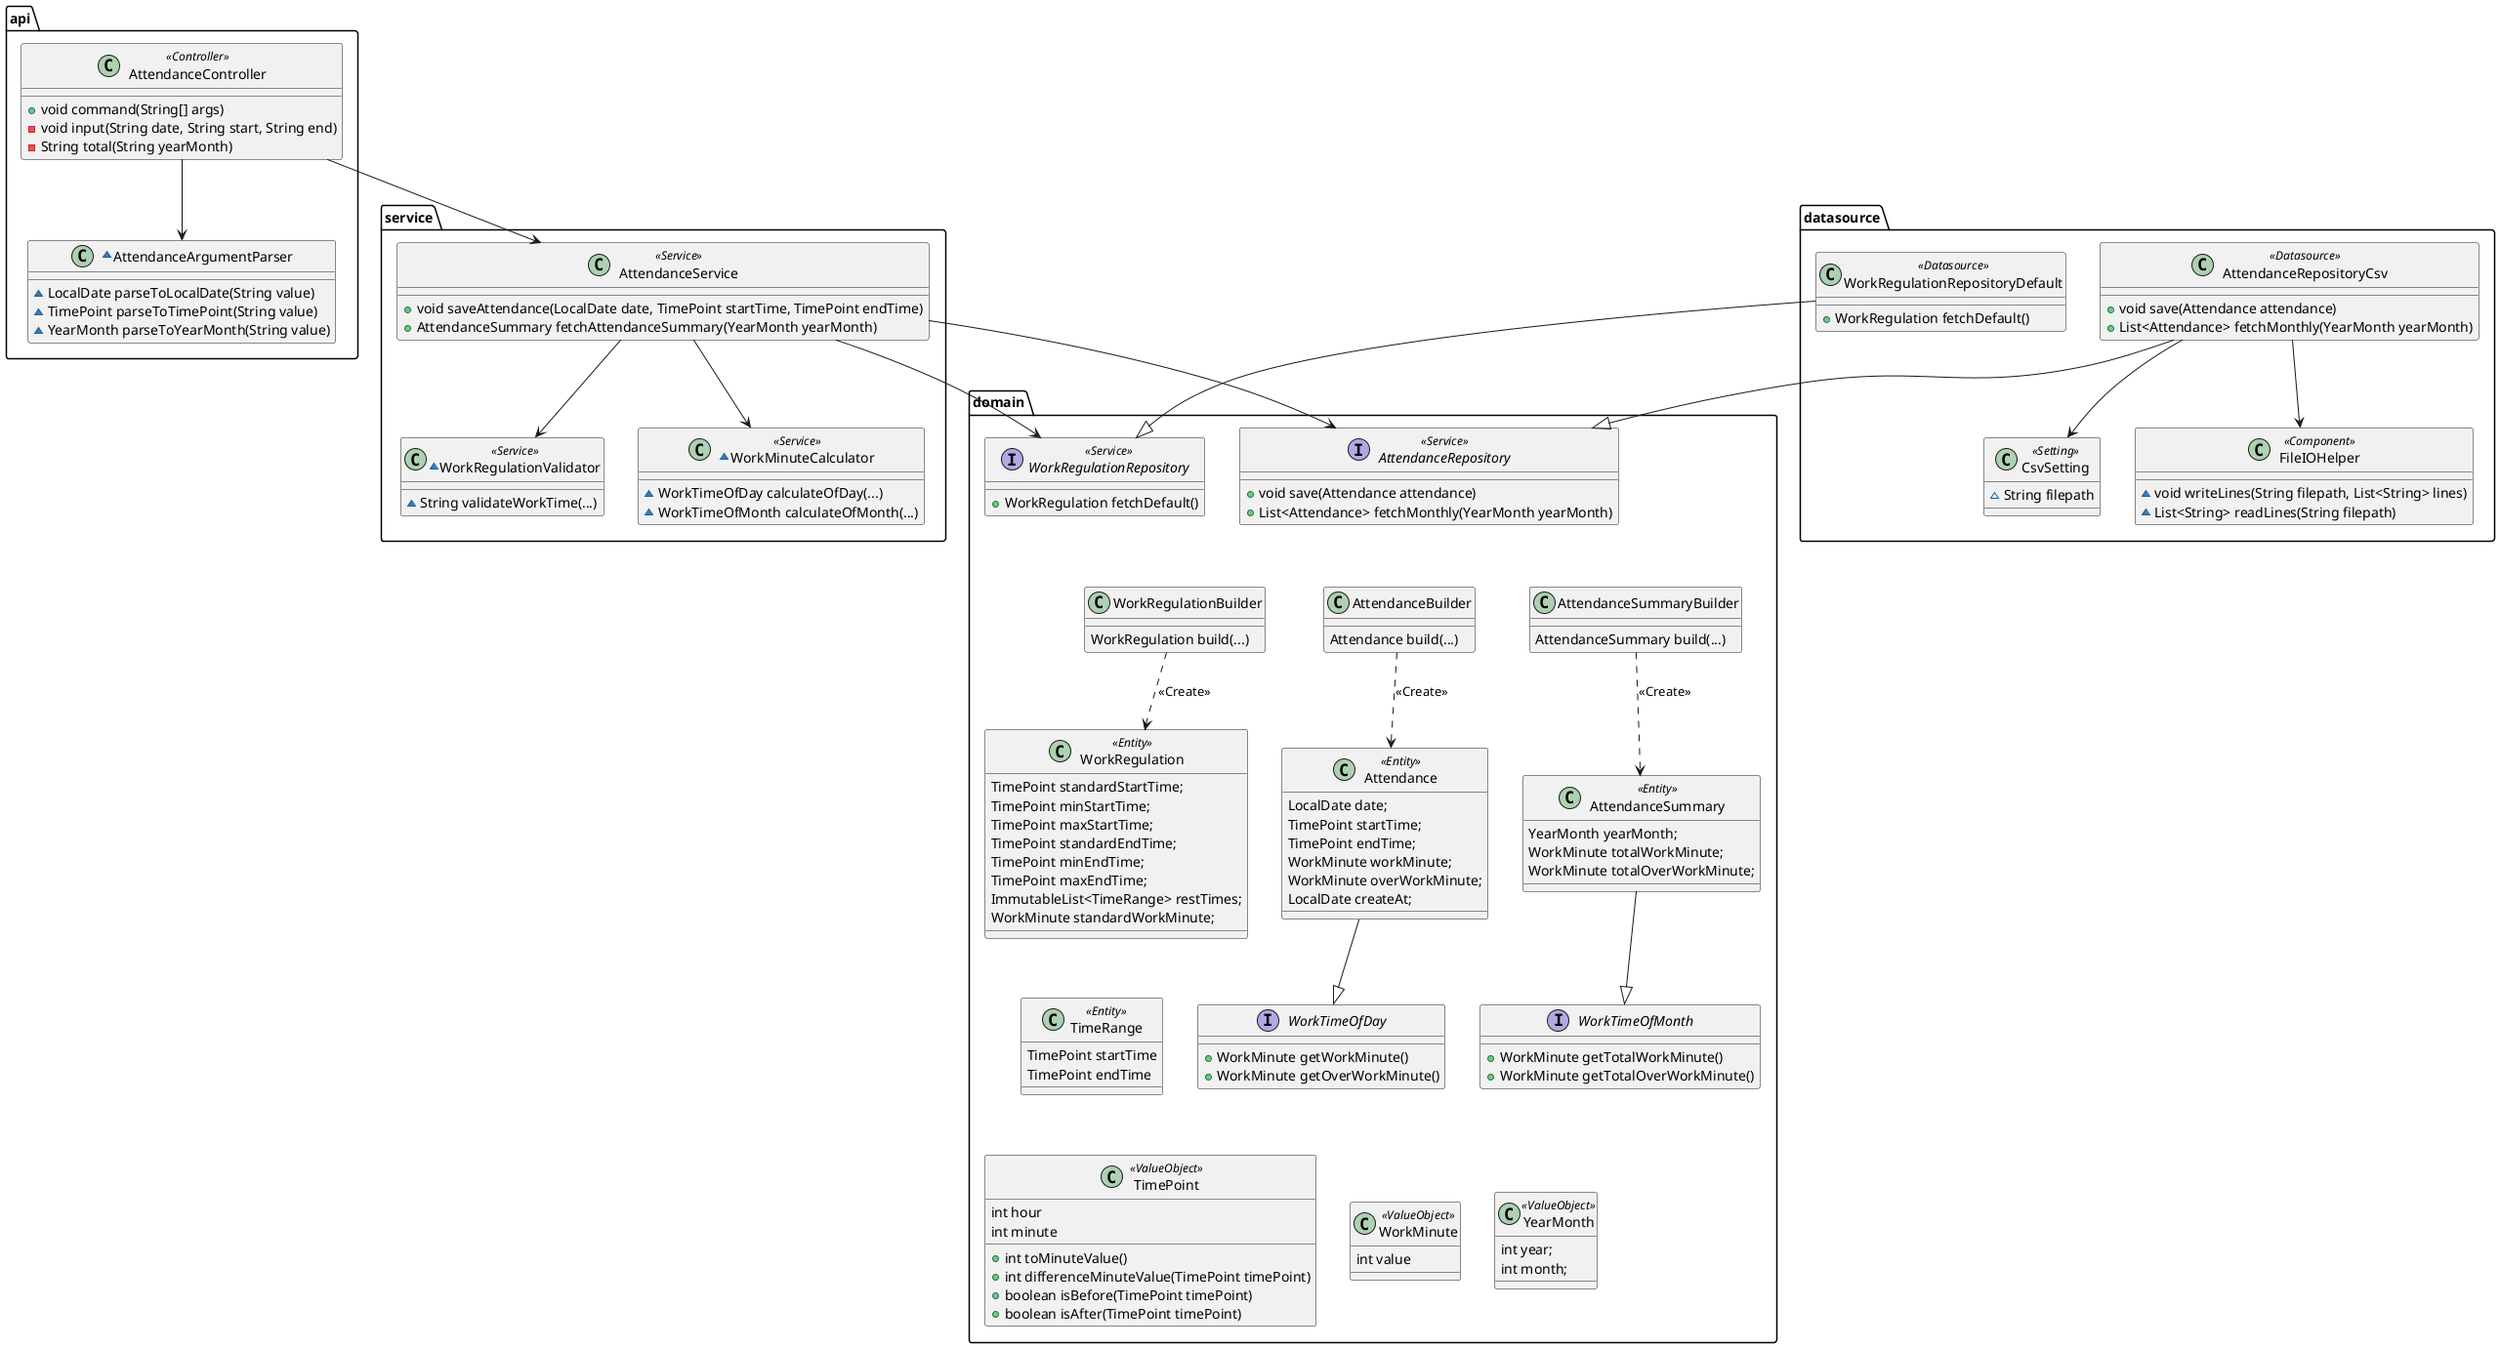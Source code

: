 @startuml

package api {

    class  AttendanceController <<Controller>> {
        + void command(String[] args)
        - void input(String date, String start, String end)
        - String total(String yearMonth)
    }

    ~class AttendanceArgumentParser {
        ~ LocalDate parseToLocalDate(String value)
        ~ TimePoint parseToTimePoint(String value)
        ~ YearMonth parseToYearMonth(String value)
    }
}

package service {

    class  AttendanceService <<Service>> {
        + void saveAttendance(LocalDate date, TimePoint startTime, TimePoint endTime)
        + AttendanceSummary fetchAttendanceSummary(YearMonth yearMonth)
    }

    ~class WorkRegulationValidator <<Service>> {
        '~ String validateWorkTime(TimePoint startTime, TimePoint endTime, WorkRegulation workRegulation)
        ~ String validateWorkTime(...)
    }

    ~class WorkMinuteCalculator <<Service>> {
        '~ WorkTimeOfDay calculateOfDay(TimePoint startTime, TimePoint endTime, WorkRegulation workRegulation)
        '~ WorkTimeOfMonth calculateOfMonth(List<WorkTimeOfDay> workTimeOfDays)
        ~ WorkTimeOfDay calculateOfDay(...)
        ~ WorkTimeOfMonth calculateOfMonth(...)
    }
}

package datasource {

    class  AttendanceRepositoryCsv <<Datasource>> {
        + void save(Attendance attendance)
        + List<Attendance> fetchMonthly(YearMonth yearMonth)
    }

    class CsvSetting <<Setting>> {
        ~ String filepath
    }

    class FileIOHelper <<Component>> {
        ~ void writeLines(String filepath, List<String> lines)
        ~ List<String> readLines(String filepath)
    }

    class WorkRegulationRepositoryDefault <<Datasource>> {
        + WorkRegulation fetchDefault()
    }
}

package domain {

    class Attendance <<Entity>> {
        LocalDate date;
        TimePoint startTime;
        TimePoint endTime;
        WorkMinute workMinute;
        WorkMinute overWorkMinute;
        LocalDate createAt;
    }

    interface AttendanceRepository <<Service>> {
        + void save(Attendance attendance)
        + List<Attendance> fetchMonthly(YearMonth yearMonth)
    }

    class AttendanceSummary <<Entity>> {
        YearMonth yearMonth;
        WorkMinute totalWorkMinute;
        WorkMinute totalOverWorkMinute;
    }

    class TimePoint <<ValueObject>> {
        int hour
        int minute
        + int toMinuteValue()
        + int differenceMinuteValue(TimePoint timePoint)
        + boolean isBefore(TimePoint timePoint)
        + boolean isAfter(TimePoint timePoint)
    }

    class TimeRange <<Entity>> {
        TimePoint startTime
        TimePoint endTime
    }

    class WorkMinute <<ValueObject>> {
        int value
    }

    class WorkRegulation <<Entity>> {
        TimePoint standardStartTime;
        TimePoint minStartTime;
        TimePoint maxStartTime;
        TimePoint standardEndTime;
        TimePoint minEndTime;
        TimePoint maxEndTime;
        ImmutableList<TimeRange> restTimes;
        WorkMinute standardWorkMinute;
    }

    interface WorkRegulationRepository <<Service>> {
        + WorkRegulation fetchDefault()
    }

    interface WorkTimeOfDay {
        + WorkMinute getWorkMinute()
        + WorkMinute getOverWorkMinute()
    }

    interface WorkTimeOfMonth {
        + WorkMinute getTotalWorkMinute()
        + WorkMinute getTotalOverWorkMinute()
    }

    class YearMonth <<ValueObject>> {
        int year;
        int month;
    }

    ' Auto Generated

    class AttendanceBuilder {
        Attendance build(...)
    }

    class AttendanceSummaryBuilder {
        AttendanceSummary build(...)
    }

    class WorkRegulationBuilder {
        WorkRegulation build(...)
    }
}


''' api
AttendanceController --> AttendanceArgumentParser
AttendanceController --> AttendanceService


''' service
AttendanceService --> AttendanceRepository
AttendanceService --> WorkRegulationValidator
AttendanceService --> WorkMinuteCalculator
AttendanceService --> WorkRegulationRepository


''' datasource
AttendanceRepositoryCsv --|> AttendanceRepository
AttendanceRepositoryCsv --> CsvSetting
AttendanceRepositoryCsv --> FileIOHelper
WorkRegulationRepositoryDefault --|> WorkRegulationRepository


''' domain
Attendance --|> WorkTimeOfDay
AttendanceSummary --|> WorkTimeOfMonth
AttendanceBuilder ..> Attendance : <<Create>>
AttendanceSummaryBuilder ..> AttendanceSummary : <<Create>>
WorkRegulationBuilder ..> WorkRegulation : <<Create>>


''' placement order
WorkRegulationRepository -[hidden] AttendanceRepository
AttendanceRepository -[hidden]- AttendanceBuilder
WorkRegulationBuilder -[hidden] AttendanceBuilder
AttendanceBuilder -[hidden] AttendanceSummaryBuilder

WorkRegulation -[hidden] Attendance
Attendance -[hidden] AttendanceSummary
WorkTimeOfDay -[hidden] WorkTimeOfMonth
WorkRegulation -[hidden]- TimeRange
TimeRange -[hidden]- TimePoint
TimePoint -[hidden] WorkMinute
WorkMinute -[hidden] YearMonth

@enduml
